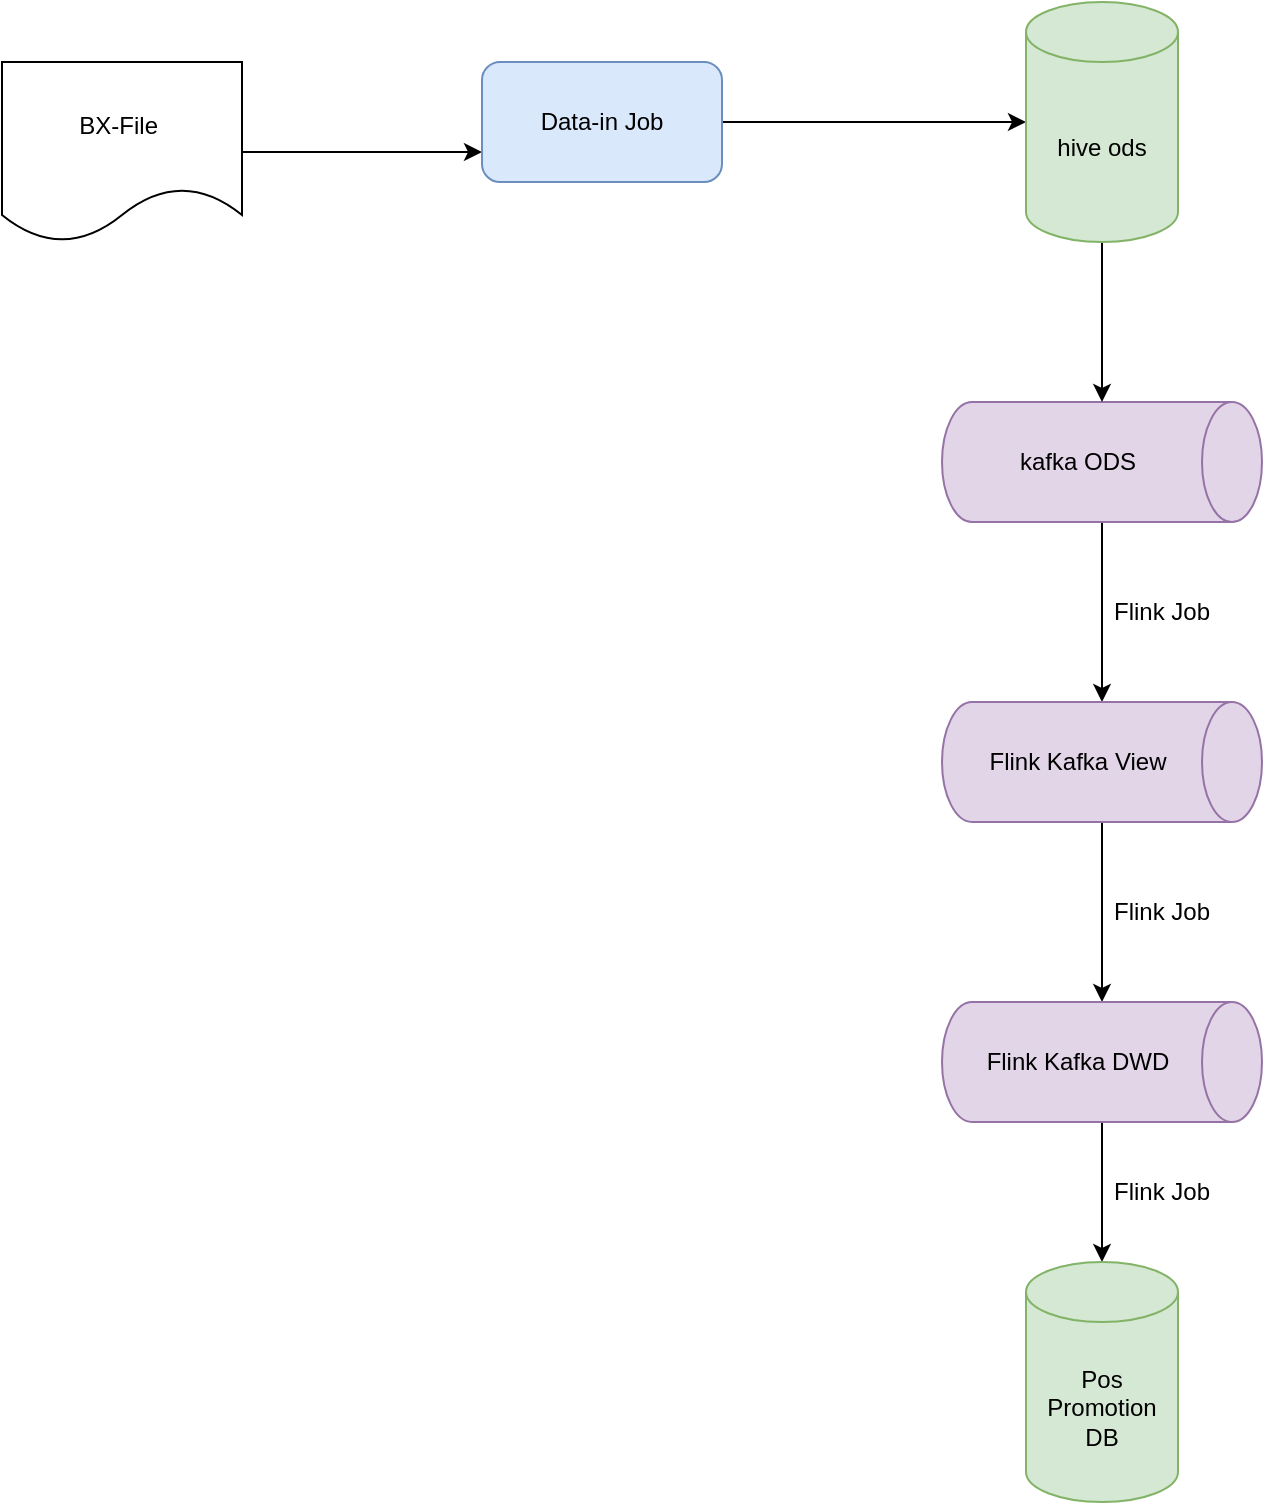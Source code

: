 <mxfile version="17.1.0" type="github">
  <diagram id="KiHIBncPrK3UltLsDVOA" name="Page-1">
    <mxGraphModel dx="1451" dy="1978" grid="1" gridSize="10" guides="1" tooltips="1" connect="1" arrows="1" fold="1" page="1" pageScale="1" pageWidth="827" pageHeight="1169" math="0" shadow="0">
      <root>
        <mxCell id="0" />
        <mxCell id="1" parent="0" />
        <mxCell id="IJyMUigLt-YQdbAdQ6ix-4" style="edgeStyle=orthogonalEdgeStyle;rounded=0;orthogonalLoop=1;jettySize=auto;html=1;entryX=0;entryY=0.75;entryDx=0;entryDy=0;" parent="1" source="IJyMUigLt-YQdbAdQ6ix-1" target="IJyMUigLt-YQdbAdQ6ix-2" edge="1">
          <mxGeometry relative="1" as="geometry" />
        </mxCell>
        <mxCell id="IJyMUigLt-YQdbAdQ6ix-1" value="BX-File&amp;nbsp;" style="shape=document;whiteSpace=wrap;html=1;boundedLbl=1;" parent="1" vertex="1">
          <mxGeometry x="80" y="20" width="120" height="90" as="geometry" />
        </mxCell>
        <mxCell id="dz5xI66l682xUcM_Vbry-2" style="edgeStyle=orthogonalEdgeStyle;rounded=0;orthogonalLoop=1;jettySize=auto;html=1;entryX=0;entryY=0.5;entryDx=0;entryDy=0;entryPerimeter=0;" edge="1" parent="1" source="IJyMUigLt-YQdbAdQ6ix-2" target="dz5xI66l682xUcM_Vbry-1">
          <mxGeometry relative="1" as="geometry" />
        </mxCell>
        <mxCell id="IJyMUigLt-YQdbAdQ6ix-2" value="Data-in Job" style="rounded=1;whiteSpace=wrap;html=1;fillColor=#dae8fc;strokeColor=#6c8ebf;" parent="1" vertex="1">
          <mxGeometry x="320" y="20" width="120" height="60" as="geometry" />
        </mxCell>
        <mxCell id="IJyMUigLt-YQdbAdQ6ix-8" style="edgeStyle=orthogonalEdgeStyle;rounded=0;orthogonalLoop=1;jettySize=auto;html=1;entryX=0;entryY=0.5;entryDx=0;entryDy=0;entryPerimeter=0;" parent="1" source="IJyMUigLt-YQdbAdQ6ix-5" target="IJyMUigLt-YQdbAdQ6ix-7" edge="1">
          <mxGeometry relative="1" as="geometry" />
        </mxCell>
        <mxCell id="IJyMUigLt-YQdbAdQ6ix-5" value="kafka ODS" style="shape=cylinder3;whiteSpace=wrap;html=1;boundedLbl=1;backgroundOutline=1;size=15;direction=south;fillColor=#e1d5e7;strokeColor=#9673a6;" parent="1" vertex="1">
          <mxGeometry x="550" y="190" width="160" height="60" as="geometry" />
        </mxCell>
        <mxCell id="IJyMUigLt-YQdbAdQ6ix-10" style="edgeStyle=orthogonalEdgeStyle;rounded=0;orthogonalLoop=1;jettySize=auto;html=1;entryX=0;entryY=0.5;entryDx=0;entryDy=0;entryPerimeter=0;" parent="1" source="IJyMUigLt-YQdbAdQ6ix-7" target="IJyMUigLt-YQdbAdQ6ix-9" edge="1">
          <mxGeometry relative="1" as="geometry" />
        </mxCell>
        <mxCell id="IJyMUigLt-YQdbAdQ6ix-7" value="Flink Kafka View" style="shape=cylinder3;whiteSpace=wrap;html=1;boundedLbl=1;backgroundOutline=1;size=15;direction=south;fillColor=#e1d5e7;strokeColor=#9673a6;" parent="1" vertex="1">
          <mxGeometry x="550" y="340" width="160" height="60" as="geometry" />
        </mxCell>
        <mxCell id="IJyMUigLt-YQdbAdQ6ix-30" style="edgeStyle=orthogonalEdgeStyle;rounded=0;orthogonalLoop=1;jettySize=auto;html=1;entryX=0.5;entryY=0;entryDx=0;entryDy=0;entryPerimeter=0;" parent="1" source="IJyMUigLt-YQdbAdQ6ix-9" target="IJyMUigLt-YQdbAdQ6ix-28" edge="1">
          <mxGeometry relative="1" as="geometry" />
        </mxCell>
        <mxCell id="IJyMUigLt-YQdbAdQ6ix-9" value="Flink Kafka DWD" style="shape=cylinder3;whiteSpace=wrap;html=1;boundedLbl=1;backgroundOutline=1;size=15;direction=south;fillColor=#e1d5e7;strokeColor=#9673a6;" parent="1" vertex="1">
          <mxGeometry x="550" y="490" width="160" height="60" as="geometry" />
        </mxCell>
        <mxCell id="IJyMUigLt-YQdbAdQ6ix-15" value="Flink Job" style="text;html=1;strokeColor=none;fillColor=none;align=center;verticalAlign=middle;whiteSpace=wrap;rounded=0;" parent="1" vertex="1">
          <mxGeometry x="630" y="430" width="60" height="30" as="geometry" />
        </mxCell>
        <mxCell id="IJyMUigLt-YQdbAdQ6ix-16" value="Flink Job" style="text;html=1;strokeColor=none;fillColor=none;align=center;verticalAlign=middle;whiteSpace=wrap;rounded=0;" parent="1" vertex="1">
          <mxGeometry x="630" y="569.5" width="60" height="30" as="geometry" />
        </mxCell>
        <mxCell id="IJyMUigLt-YQdbAdQ6ix-28" value="Pos Promotion DB" style="shape=cylinder3;whiteSpace=wrap;html=1;boundedLbl=1;backgroundOutline=1;size=15;fillColor=#d5e8d4;strokeColor=#82b366;" parent="1" vertex="1">
          <mxGeometry x="592" y="620" width="76" height="120" as="geometry" />
        </mxCell>
        <mxCell id="IJyMUigLt-YQdbAdQ6ix-29" value="Flink Job" style="text;html=1;strokeColor=none;fillColor=none;align=center;verticalAlign=middle;whiteSpace=wrap;rounded=0;" parent="1" vertex="1">
          <mxGeometry x="630" y="280" width="60" height="30" as="geometry" />
        </mxCell>
        <mxCell id="dz5xI66l682xUcM_Vbry-3" style="edgeStyle=orthogonalEdgeStyle;rounded=0;orthogonalLoop=1;jettySize=auto;html=1;" edge="1" parent="1" source="dz5xI66l682xUcM_Vbry-1" target="IJyMUigLt-YQdbAdQ6ix-5">
          <mxGeometry relative="1" as="geometry" />
        </mxCell>
        <mxCell id="dz5xI66l682xUcM_Vbry-1" value="hive ods" style="shape=cylinder3;whiteSpace=wrap;html=1;boundedLbl=1;backgroundOutline=1;size=15;fillColor=#d5e8d4;strokeColor=#82b366;" vertex="1" parent="1">
          <mxGeometry x="592" y="-10" width="76" height="120" as="geometry" />
        </mxCell>
      </root>
    </mxGraphModel>
  </diagram>
</mxfile>
